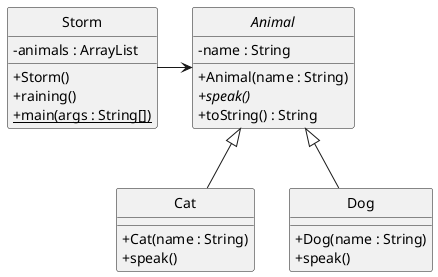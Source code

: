 @startuml
skinparam classAttributeIconSize 0
hide circle

abstract class Animal {
  - name : String
  + Animal(name : String)  
  + {abstract} speak() 
  + toString() : String
}

class Cat extends Animal {
  + Cat(name : String)
  + speak()
}

class Dog extends Animal {
  + Dog(name : String)
  + speak()
}

class Storm {
  - animals : ArrayList
  + Storm()
  + raining()
  + {static} main(args : String[])
}

Storm -> Animal
@enduml

